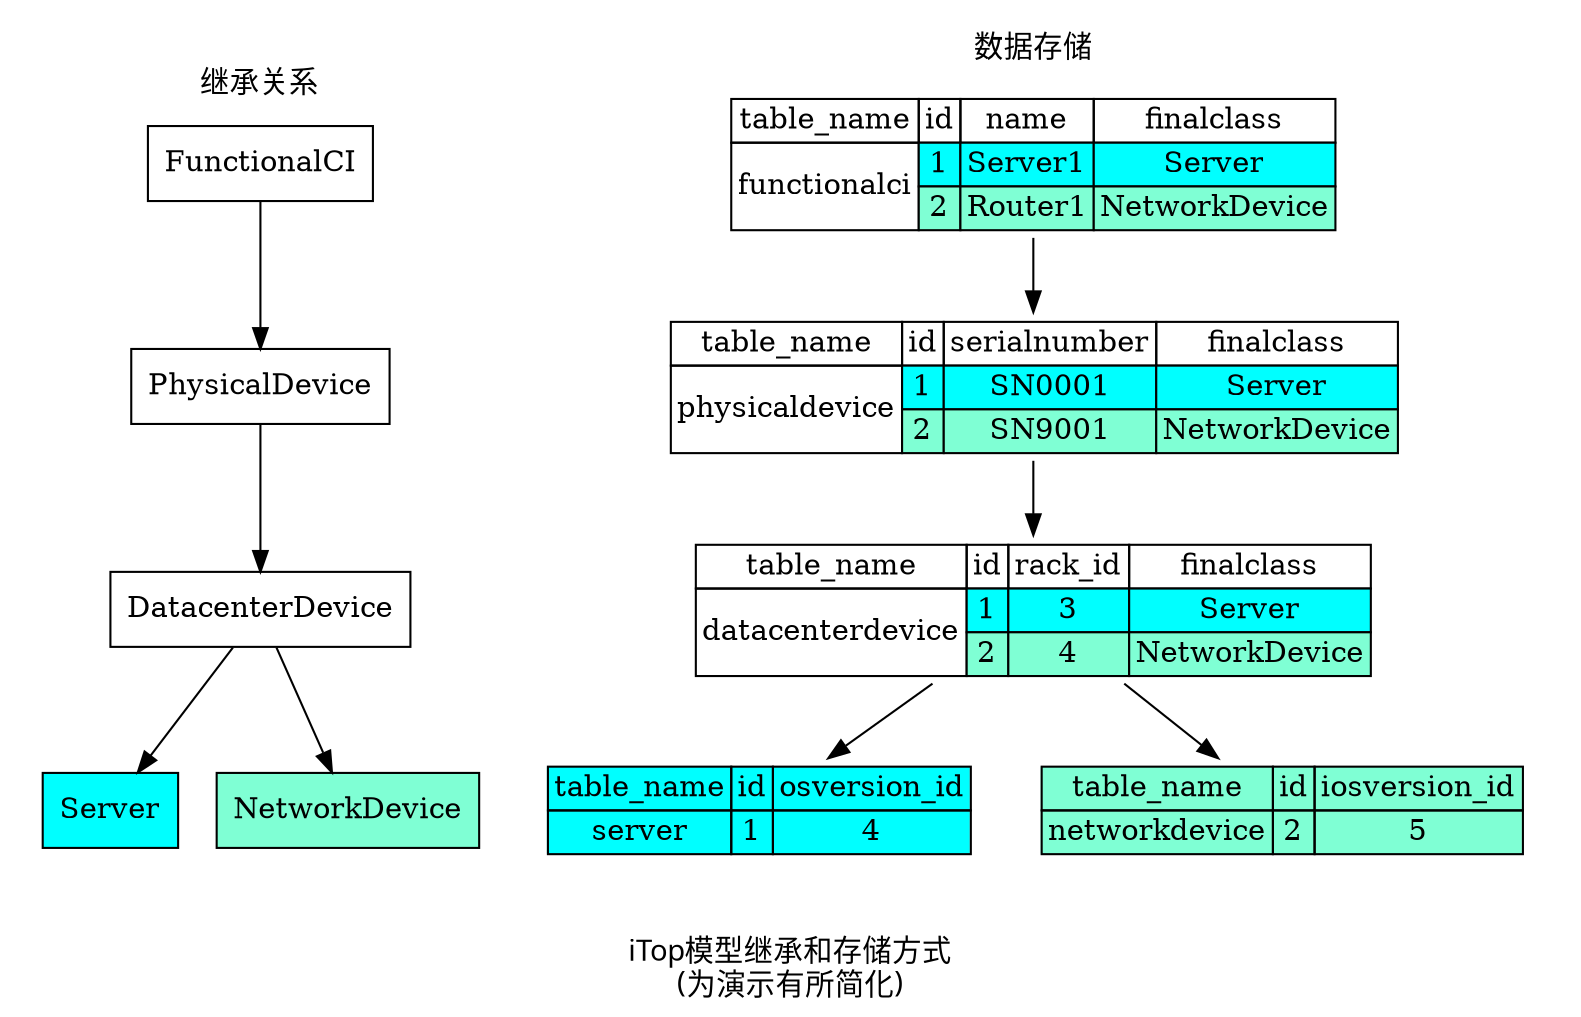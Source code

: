 digraph graphname {
    node [shape=record]
	fontname="思源宋体"
    subgraph cluster_0 {
        label="继承关系"
        color=white
        functionalci [label="FunctionalCI"]
        physicaldevice [label="PhysicalDevice"]
        //connectableci [label="ConnectableCI"]
        datacenterdevice [label="DatacenterDevice"]
        server [label="Server",style=filled,fillcolor=cyan]
        networkdevice [label="NetworkDevice",style=filled,fillcolor=aquamarine]
        
        functionalci -> physicaldevice -> datacenterdevice -> {server,networkdevice}
    }
    
    subgraph cluster_1 {
        label="数据存储"
        color=white
        tb_functionalci [shape=none, label=<<table border="0" cellborder="1" cellspacing="0">
			<tr>
				<td>table_name</td><td>id</td><td>name</td><td>finalclass</td>
			</tr>
			<tr>
				<td ROWSPAN="2">functionalci</td><td bgcolor="cyan">1</td><td bgcolor="cyan">Server1</td><td  bgcolor="cyan">Server</td>
			</tr>
			<tr>
				<td bgcolor="aquamarine">2</td><td bgcolor="aquamarine">Router1</td><td bgcolor="aquamarine">NetworkDevice</td>
			</tr>
		</table>>]
        tb_physicaldevice [shape=none, label=<<table border="0" cellborder="1" cellspacing="0">
			<tr>
				<td>table_name</td><td>id</td><td>serialnumber</td><td>finalclass</td>
			</tr>
			<tr>
				<td ROWSPAN="2">physicaldevice</td><td bgcolor="cyan">1</td><td bgcolor="cyan">SN0001</td><td  bgcolor="cyan">Server</td>
			</tr>
			<tr>
				<td bgcolor="aquamarine">2</td><td bgcolor="aquamarine">SN9001</td><td bgcolor="aquamarine">NetworkDevice</td>
			</tr>
		</table>>]
        tb_datacenterdevice [shape=none, label=<<table border="0" cellborder="1" cellspacing="0">
			<tr>
				<td>table_name</td><td>id</td><td>rack_id</td><td>finalclass</td>
			</tr>
			<tr>
				<td ROWSPAN="2">datacenterdevice</td><td bgcolor="cyan">1</td><td bgcolor="cyan">3</td><td  bgcolor="cyan">Server</td>
			</tr>
			<tr>
				<td bgcolor="aquamarine">2</td><td bgcolor="aquamarine">4</td><td bgcolor="aquamarine">NetworkDevice</td>
			</tr>
		</table>>]
        tb_server [shape=none, label=<<table border="0" bgcolor="cyan" cellborder="1" cellspacing="0">
			<tr>
				<td>table_name</td><td>id</td><td>osversion_id</td>
			</tr>
			<tr>
				<td ROWSPAN="2">server</td><td>1</td><td>4</td>
			</tr>
		</table>>]
        tb_networkdevice [shape=none, label=<<table bgcolor="aquamarine" border="0" cellborder="1" cellspacing="0">
			<tr>
				<td>table_name</td><td>id</td><td>iosversion_id</td>
			</tr>
			<tr>
				<td ROWSPAN="2">networkdevice</td><td>2</td><td>5</td>
			</tr>
		</table>>]
        tb_functionalci -> tb_physicaldevice -> tb_datacenterdevice -> {tb_server,tb_networkdevice}
    }
    
    label="\niTop模型继承和存储方式\n(为演示有所简化)"
    //datacenterdevice:e -> tb_datacenterdevice:w
}
